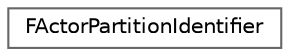 digraph "Graphical Class Hierarchy"
{
 // INTERACTIVE_SVG=YES
 // LATEX_PDF_SIZE
  bgcolor="transparent";
  edge [fontname=Helvetica,fontsize=10,labelfontname=Helvetica,labelfontsize=10];
  node [fontname=Helvetica,fontsize=10,shape=box,height=0.2,width=0.4];
  rankdir="LR";
  Node0 [id="Node000000",label="FActorPartitionIdentifier",height=0.2,width=0.4,color="grey40", fillcolor="white", style="filled",URL="$d2/d5d/structFActorPartitionIdentifier.html",tooltip="FActorPartitionIdentifier."];
}
